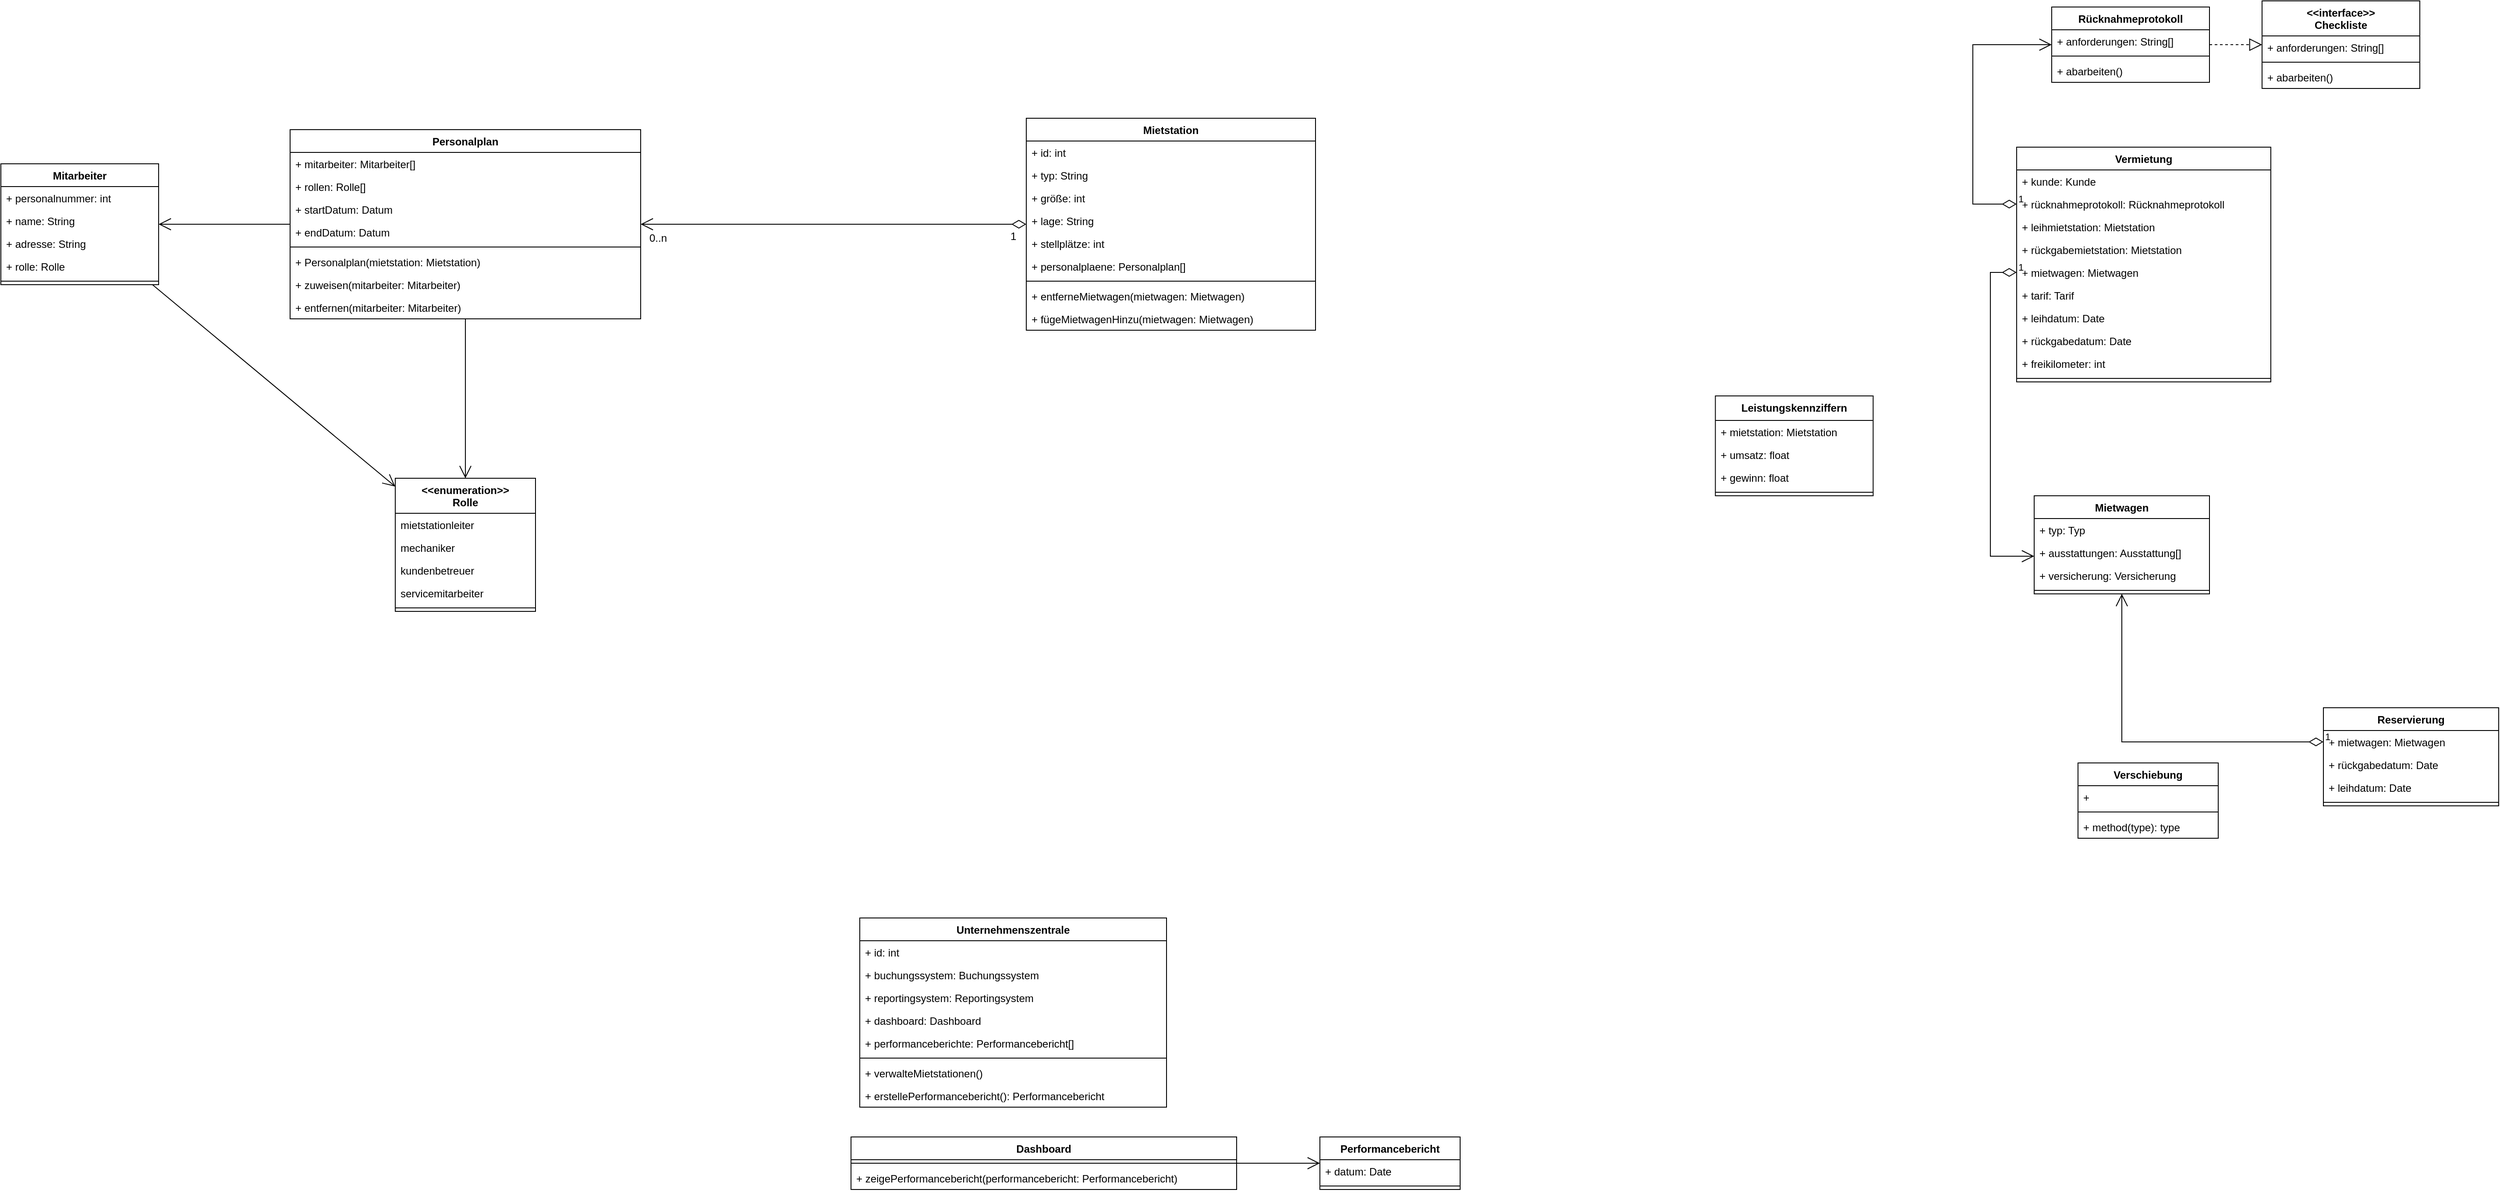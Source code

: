 <mxfile version="16.2.2" type="github">
  <diagram id="ZMPBVdDReR-dd0KNUXKv" name="Page-1">
    <mxGraphModel dx="2926" dy="755" grid="1" gridSize="10" guides="1" tooltips="1" connect="1" arrows="1" fold="1" page="1" pageScale="1" pageWidth="1600" pageHeight="900" math="0" shadow="0">
      <root>
        <mxCell id="0" />
        <mxCell id="1" parent="0" />
        <mxCell id="JOfPQrPtgQj5ozjjMgrj-1" value="Mietstation" style="swimlane;fontStyle=1;align=center;verticalAlign=top;childLayout=stackLayout;horizontal=1;startSize=26;horizontalStack=0;resizeParent=1;resizeParentMax=0;resizeLast=0;collapsible=1;marginBottom=0;" parent="1" vertex="1">
          <mxGeometry x="-80" y="167" width="330" height="242" as="geometry" />
        </mxCell>
        <mxCell id="JOfPQrPtgQj5ozjjMgrj-76" value="+ id: int" style="text;strokeColor=none;fillColor=none;align=left;verticalAlign=top;spacingLeft=4;spacingRight=4;overflow=hidden;rotatable=0;points=[[0,0.5],[1,0.5]];portConstraint=eastwest;" parent="JOfPQrPtgQj5ozjjMgrj-1" vertex="1">
          <mxGeometry y="26" width="330" height="26" as="geometry" />
        </mxCell>
        <mxCell id="JOfPQrPtgQj5ozjjMgrj-2" value="+ typ: String" style="text;strokeColor=none;fillColor=none;align=left;verticalAlign=top;spacingLeft=4;spacingRight=4;overflow=hidden;rotatable=0;points=[[0,0.5],[1,0.5]];portConstraint=eastwest;" parent="JOfPQrPtgQj5ozjjMgrj-1" vertex="1">
          <mxGeometry y="52" width="330" height="26" as="geometry" />
        </mxCell>
        <mxCell id="JOfPQrPtgQj5ozjjMgrj-73" value="+ größe: int" style="text;strokeColor=none;fillColor=none;align=left;verticalAlign=top;spacingLeft=4;spacingRight=4;overflow=hidden;rotatable=0;points=[[0,0.5],[1,0.5]];portConstraint=eastwest;" parent="JOfPQrPtgQj5ozjjMgrj-1" vertex="1">
          <mxGeometry y="78" width="330" height="26" as="geometry" />
        </mxCell>
        <mxCell id="JOfPQrPtgQj5ozjjMgrj-74" value="+ lage: String" style="text;strokeColor=none;fillColor=none;align=left;verticalAlign=top;spacingLeft=4;spacingRight=4;overflow=hidden;rotatable=0;points=[[0,0.5],[1,0.5]];portConstraint=eastwest;" parent="JOfPQrPtgQj5ozjjMgrj-1" vertex="1">
          <mxGeometry y="104" width="330" height="26" as="geometry" />
        </mxCell>
        <mxCell id="JOfPQrPtgQj5ozjjMgrj-77" value="+ stellplätze: int" style="text;strokeColor=none;fillColor=none;align=left;verticalAlign=top;spacingLeft=4;spacingRight=4;overflow=hidden;rotatable=0;points=[[0,0.5],[1,0.5]];portConstraint=eastwest;" parent="JOfPQrPtgQj5ozjjMgrj-1" vertex="1">
          <mxGeometry y="130" width="330" height="26" as="geometry" />
        </mxCell>
        <mxCell id="keo7LRHrqXR6IUppqkBO-17" value="+ personalplaene: Personalplan[]" style="text;strokeColor=none;fillColor=none;align=left;verticalAlign=top;spacingLeft=4;spacingRight=4;overflow=hidden;rotatable=0;points=[[0,0.5],[1,0.5]];portConstraint=eastwest;fontSize=12;" vertex="1" parent="JOfPQrPtgQj5ozjjMgrj-1">
          <mxGeometry y="156" width="330" height="26" as="geometry" />
        </mxCell>
        <mxCell id="JOfPQrPtgQj5ozjjMgrj-3" value="" style="line;strokeWidth=1;fillColor=none;align=left;verticalAlign=middle;spacingTop=-1;spacingLeft=3;spacingRight=3;rotatable=0;labelPosition=right;points=[];portConstraint=eastwest;" parent="JOfPQrPtgQj5ozjjMgrj-1" vertex="1">
          <mxGeometry y="182" width="330" height="8" as="geometry" />
        </mxCell>
        <mxCell id="JOfPQrPtgQj5ozjjMgrj-243" value="+ entferneMietwagen(mietwagen: Mietwagen)" style="text;strokeColor=none;fillColor=none;align=left;verticalAlign=top;spacingLeft=4;spacingRight=4;overflow=hidden;rotatable=0;points=[[0,0.5],[1,0.5]];portConstraint=eastwest;" parent="JOfPQrPtgQj5ozjjMgrj-1" vertex="1">
          <mxGeometry y="190" width="330" height="26" as="geometry" />
        </mxCell>
        <mxCell id="JOfPQrPtgQj5ozjjMgrj-244" value="+ fügeMietwagenHinzu(mietwagen: Mietwagen)" style="text;strokeColor=none;fillColor=none;align=left;verticalAlign=top;spacingLeft=4;spacingRight=4;overflow=hidden;rotatable=0;points=[[0,0.5],[1,0.5]];portConstraint=eastwest;" parent="JOfPQrPtgQj5ozjjMgrj-1" vertex="1">
          <mxGeometry y="216" width="330" height="26" as="geometry" />
        </mxCell>
        <mxCell id="JOfPQrPtgQj5ozjjMgrj-5" value="Mietwagen" style="swimlane;fontStyle=1;align=center;verticalAlign=top;childLayout=stackLayout;horizontal=1;startSize=26;horizontalStack=0;resizeParent=1;resizeParentMax=0;resizeLast=0;collapsible=1;marginBottom=0;" parent="1" vertex="1">
          <mxGeometry x="1070" y="598" width="200" height="112" as="geometry" />
        </mxCell>
        <mxCell id="JOfPQrPtgQj5ozjjMgrj-6" value="+ typ: Typ" style="text;strokeColor=none;fillColor=none;align=left;verticalAlign=top;spacingLeft=4;spacingRight=4;overflow=hidden;rotatable=0;points=[[0,0.5],[1,0.5]];portConstraint=eastwest;" parent="JOfPQrPtgQj5ozjjMgrj-5" vertex="1">
          <mxGeometry y="26" width="200" height="26" as="geometry" />
        </mxCell>
        <mxCell id="JOfPQrPtgQj5ozjjMgrj-115" value="+ ausstattungen: Ausstattung[]" style="text;strokeColor=none;fillColor=none;align=left;verticalAlign=top;spacingLeft=4;spacingRight=4;overflow=hidden;rotatable=0;points=[[0,0.5],[1,0.5]];portConstraint=eastwest;" parent="JOfPQrPtgQj5ozjjMgrj-5" vertex="1">
          <mxGeometry y="52" width="200" height="26" as="geometry" />
        </mxCell>
        <mxCell id="JOfPQrPtgQj5ozjjMgrj-118" value="+ versicherung: Versicherung" style="text;strokeColor=none;fillColor=none;align=left;verticalAlign=top;spacingLeft=4;spacingRight=4;overflow=hidden;rotatable=0;points=[[0,0.5],[1,0.5]];portConstraint=eastwest;" parent="JOfPQrPtgQj5ozjjMgrj-5" vertex="1">
          <mxGeometry y="78" width="200" height="26" as="geometry" />
        </mxCell>
        <mxCell id="JOfPQrPtgQj5ozjjMgrj-7" value="" style="line;strokeWidth=1;fillColor=none;align=left;verticalAlign=middle;spacingTop=-1;spacingLeft=3;spacingRight=3;rotatable=0;labelPosition=right;points=[];portConstraint=eastwest;" parent="JOfPQrPtgQj5ozjjMgrj-5" vertex="1">
          <mxGeometry y="104" width="200" height="8" as="geometry" />
        </mxCell>
        <mxCell id="JOfPQrPtgQj5ozjjMgrj-29" value="Unternehmenszentrale" style="swimlane;fontStyle=1;align=center;verticalAlign=top;childLayout=stackLayout;horizontal=1;startSize=26;horizontalStack=0;resizeParent=1;resizeParentMax=0;resizeLast=0;collapsible=1;marginBottom=0;" parent="1" vertex="1">
          <mxGeometry x="-270" y="1080" width="350" height="216" as="geometry" />
        </mxCell>
        <mxCell id="JOfPQrPtgQj5ozjjMgrj-75" value="+ id: int" style="text;strokeColor=none;fillColor=none;align=left;verticalAlign=top;spacingLeft=4;spacingRight=4;overflow=hidden;rotatable=0;points=[[0,0.5],[1,0.5]];portConstraint=eastwest;" parent="JOfPQrPtgQj5ozjjMgrj-29" vertex="1">
          <mxGeometry y="26" width="350" height="26" as="geometry" />
        </mxCell>
        <mxCell id="JOfPQrPtgQj5ozjjMgrj-182" value="+ buchungssystem: Buchungssystem" style="text;strokeColor=none;fillColor=none;align=left;verticalAlign=top;spacingLeft=4;spacingRight=4;overflow=hidden;rotatable=0;points=[[0,0.5],[1,0.5]];portConstraint=eastwest;" parent="JOfPQrPtgQj5ozjjMgrj-29" vertex="1">
          <mxGeometry y="52" width="350" height="26" as="geometry" />
        </mxCell>
        <mxCell id="JOfPQrPtgQj5ozjjMgrj-181" value="+ reportingsystem: Reportingsystem" style="text;strokeColor=none;fillColor=none;align=left;verticalAlign=top;spacingLeft=4;spacingRight=4;overflow=hidden;rotatable=0;points=[[0,0.5],[1,0.5]];portConstraint=eastwest;" parent="JOfPQrPtgQj5ozjjMgrj-29" vertex="1">
          <mxGeometry y="78" width="350" height="26" as="geometry" />
        </mxCell>
        <mxCell id="JOfPQrPtgQj5ozjjMgrj-184" value="+ dashboard: Dashboard" style="text;strokeColor=none;fillColor=none;align=left;verticalAlign=top;spacingLeft=4;spacingRight=4;overflow=hidden;rotatable=0;points=[[0,0.5],[1,0.5]];portConstraint=eastwest;" parent="JOfPQrPtgQj5ozjjMgrj-29" vertex="1">
          <mxGeometry y="104" width="350" height="26" as="geometry" />
        </mxCell>
        <mxCell id="JOfPQrPtgQj5ozjjMgrj-183" value="+ performanceberichte: Performancebericht[]" style="text;strokeColor=none;fillColor=none;align=left;verticalAlign=top;spacingLeft=4;spacingRight=4;overflow=hidden;rotatable=0;points=[[0,0.5],[1,0.5]];portConstraint=eastwest;" parent="JOfPQrPtgQj5ozjjMgrj-29" vertex="1">
          <mxGeometry y="130" width="350" height="26" as="geometry" />
        </mxCell>
        <mxCell id="JOfPQrPtgQj5ozjjMgrj-31" value="" style="line;strokeWidth=1;fillColor=none;align=left;verticalAlign=middle;spacingTop=-1;spacingLeft=3;spacingRight=3;rotatable=0;labelPosition=right;points=[];portConstraint=eastwest;" parent="JOfPQrPtgQj5ozjjMgrj-29" vertex="1">
          <mxGeometry y="156" width="350" height="8" as="geometry" />
        </mxCell>
        <mxCell id="JOfPQrPtgQj5ozjjMgrj-228" value="+ verwalteMietstationen()" style="text;strokeColor=none;fillColor=none;align=left;verticalAlign=top;spacingLeft=4;spacingRight=4;overflow=hidden;rotatable=0;points=[[0,0.5],[1,0.5]];portConstraint=eastwest;" parent="JOfPQrPtgQj5ozjjMgrj-29" vertex="1">
          <mxGeometry y="164" width="350" height="26" as="geometry" />
        </mxCell>
        <mxCell id="JOfPQrPtgQj5ozjjMgrj-101" value="+ erstellePerformancebericht(): Performancebericht" style="text;strokeColor=none;fillColor=none;align=left;verticalAlign=top;spacingLeft=4;spacingRight=4;overflow=hidden;rotatable=0;points=[[0,0.5],[1,0.5]];portConstraint=eastwest;" parent="JOfPQrPtgQj5ozjjMgrj-29" vertex="1">
          <mxGeometry y="190" width="350" height="26" as="geometry" />
        </mxCell>
        <mxCell id="JOfPQrPtgQj5ozjjMgrj-33" value="Performancebericht" style="swimlane;fontStyle=1;align=center;verticalAlign=top;childLayout=stackLayout;horizontal=1;startSize=26;horizontalStack=0;resizeParent=1;resizeParentMax=0;resizeLast=0;collapsible=1;marginBottom=0;" parent="1" vertex="1">
          <mxGeometry x="255" y="1330" width="160" height="60" as="geometry" />
        </mxCell>
        <mxCell id="JOfPQrPtgQj5ozjjMgrj-34" value="+ datum: Date" style="text;strokeColor=none;fillColor=none;align=left;verticalAlign=top;spacingLeft=4;spacingRight=4;overflow=hidden;rotatable=0;points=[[0,0.5],[1,0.5]];portConstraint=eastwest;" parent="JOfPQrPtgQj5ozjjMgrj-33" vertex="1">
          <mxGeometry y="26" width="160" height="26" as="geometry" />
        </mxCell>
        <mxCell id="JOfPQrPtgQj5ozjjMgrj-35" value="" style="line;strokeWidth=1;fillColor=none;align=left;verticalAlign=middle;spacingTop=-1;spacingLeft=3;spacingRight=3;rotatable=0;labelPosition=right;points=[];portConstraint=eastwest;" parent="JOfPQrPtgQj5ozjjMgrj-33" vertex="1">
          <mxGeometry y="52" width="160" height="8" as="geometry" />
        </mxCell>
        <mxCell id="JOfPQrPtgQj5ozjjMgrj-37" value="Dashboard" style="swimlane;fontStyle=1;align=center;verticalAlign=top;childLayout=stackLayout;horizontal=1;startSize=26;horizontalStack=0;resizeParent=1;resizeParentMax=0;resizeLast=0;collapsible=1;marginBottom=0;" parent="1" vertex="1">
          <mxGeometry x="-280" y="1330" width="440" height="60" as="geometry" />
        </mxCell>
        <mxCell id="JOfPQrPtgQj5ozjjMgrj-39" value="" style="line;strokeWidth=1;fillColor=none;align=left;verticalAlign=middle;spacingTop=-1;spacingLeft=3;spacingRight=3;rotatable=0;labelPosition=right;points=[];portConstraint=eastwest;" parent="JOfPQrPtgQj5ozjjMgrj-37" vertex="1">
          <mxGeometry y="26" width="440" height="8" as="geometry" />
        </mxCell>
        <mxCell id="JOfPQrPtgQj5ozjjMgrj-40" value="+ zeigePerformancebericht(performancebericht: Performancebericht)" style="text;strokeColor=none;fillColor=none;align=left;verticalAlign=top;spacingLeft=4;spacingRight=4;overflow=hidden;rotatable=0;points=[[0,0.5],[1,0.5]];portConstraint=eastwest;" parent="JOfPQrPtgQj5ozjjMgrj-37" vertex="1">
          <mxGeometry y="34" width="440" height="26" as="geometry" />
        </mxCell>
        <mxCell id="JOfPQrPtgQj5ozjjMgrj-41" value="Mitarbeiter" style="swimlane;fontStyle=1;align=center;verticalAlign=top;childLayout=stackLayout;horizontal=1;startSize=26;horizontalStack=0;resizeParent=1;resizeParentMax=0;resizeLast=0;collapsible=1;marginBottom=0;" parent="1" vertex="1">
          <mxGeometry x="-1250" y="219" width="180" height="138" as="geometry" />
        </mxCell>
        <mxCell id="JOfPQrPtgQj5ozjjMgrj-206" value="+ personalnummer: int" style="text;strokeColor=none;fillColor=none;align=left;verticalAlign=top;spacingLeft=4;spacingRight=4;overflow=hidden;rotatable=0;points=[[0,0.5],[1,0.5]];portConstraint=eastwest;" parent="JOfPQrPtgQj5ozjjMgrj-41" vertex="1">
          <mxGeometry y="26" width="180" height="26" as="geometry" />
        </mxCell>
        <mxCell id="keo7LRHrqXR6IUppqkBO-5" value="+ name: String" style="text;strokeColor=none;fillColor=none;align=left;verticalAlign=top;spacingLeft=4;spacingRight=4;overflow=hidden;rotatable=0;points=[[0,0.5],[1,0.5]];portConstraint=eastwest;fontSize=12;" vertex="1" parent="JOfPQrPtgQj5ozjjMgrj-41">
          <mxGeometry y="52" width="180" height="26" as="geometry" />
        </mxCell>
        <mxCell id="keo7LRHrqXR6IUppqkBO-6" value="+ adresse: String" style="text;strokeColor=none;fillColor=none;align=left;verticalAlign=top;spacingLeft=4;spacingRight=4;overflow=hidden;rotatable=0;points=[[0,0.5],[1,0.5]];portConstraint=eastwest;fontSize=12;" vertex="1" parent="JOfPQrPtgQj5ozjjMgrj-41">
          <mxGeometry y="78" width="180" height="26" as="geometry" />
        </mxCell>
        <mxCell id="JOfPQrPtgQj5ozjjMgrj-42" value="+ rolle: Rolle" style="text;strokeColor=none;fillColor=none;align=left;verticalAlign=top;spacingLeft=4;spacingRight=4;overflow=hidden;rotatable=0;points=[[0,0.5],[1,0.5]];portConstraint=eastwest;" parent="JOfPQrPtgQj5ozjjMgrj-41" vertex="1">
          <mxGeometry y="104" width="180" height="26" as="geometry" />
        </mxCell>
        <mxCell id="JOfPQrPtgQj5ozjjMgrj-43" value="" style="line;strokeWidth=1;fillColor=none;align=left;verticalAlign=middle;spacingTop=-1;spacingLeft=3;spacingRight=3;rotatable=0;labelPosition=right;points=[];portConstraint=eastwest;" parent="JOfPQrPtgQj5ozjjMgrj-41" vertex="1">
          <mxGeometry y="130" width="180" height="8" as="geometry" />
        </mxCell>
        <mxCell id="JOfPQrPtgQj5ozjjMgrj-45" value="&lt;&lt;enumeration&gt;&gt;&#xa;Rolle" style="swimlane;fontStyle=1;align=center;verticalAlign=top;childLayout=stackLayout;horizontal=1;startSize=40;horizontalStack=0;resizeParent=1;resizeParentMax=0;resizeLast=0;collapsible=1;marginBottom=0;" parent="1" vertex="1">
          <mxGeometry x="-800" y="578" width="160" height="152" as="geometry" />
        </mxCell>
        <mxCell id="JOfPQrPtgQj5ozjjMgrj-46" value="mietstationleiter" style="text;strokeColor=none;fillColor=none;align=left;verticalAlign=top;spacingLeft=4;spacingRight=4;overflow=hidden;rotatable=0;points=[[0,0.5],[1,0.5]];portConstraint=eastwest;" parent="JOfPQrPtgQj5ozjjMgrj-45" vertex="1">
          <mxGeometry y="40" width="160" height="26" as="geometry" />
        </mxCell>
        <mxCell id="keo7LRHrqXR6IUppqkBO-7" value="mechaniker" style="text;strokeColor=none;fillColor=none;align=left;verticalAlign=top;spacingLeft=4;spacingRight=4;overflow=hidden;rotatable=0;points=[[0,0.5],[1,0.5]];portConstraint=eastwest;fontSize=12;" vertex="1" parent="JOfPQrPtgQj5ozjjMgrj-45">
          <mxGeometry y="66" width="160" height="26" as="geometry" />
        </mxCell>
        <mxCell id="keo7LRHrqXR6IUppqkBO-8" value="kundenbetreuer" style="text;strokeColor=none;fillColor=none;align=left;verticalAlign=top;spacingLeft=4;spacingRight=4;overflow=hidden;rotatable=0;points=[[0,0.5],[1,0.5]];portConstraint=eastwest;fontSize=12;" vertex="1" parent="JOfPQrPtgQj5ozjjMgrj-45">
          <mxGeometry y="92" width="160" height="26" as="geometry" />
        </mxCell>
        <mxCell id="keo7LRHrqXR6IUppqkBO-9" value="servicemitarbeiter" style="text;strokeColor=none;fillColor=none;align=left;verticalAlign=top;spacingLeft=4;spacingRight=4;overflow=hidden;rotatable=0;points=[[0,0.5],[1,0.5]];portConstraint=eastwest;fontSize=12;" vertex="1" parent="JOfPQrPtgQj5ozjjMgrj-45">
          <mxGeometry y="118" width="160" height="26" as="geometry" />
        </mxCell>
        <mxCell id="JOfPQrPtgQj5ozjjMgrj-47" value="" style="line;strokeWidth=1;fillColor=none;align=left;verticalAlign=middle;spacingTop=-1;spacingLeft=3;spacingRight=3;rotatable=0;labelPosition=right;points=[];portConstraint=eastwest;" parent="JOfPQrPtgQj5ozjjMgrj-45" vertex="1">
          <mxGeometry y="144" width="160" height="8" as="geometry" />
        </mxCell>
        <mxCell id="JOfPQrPtgQj5ozjjMgrj-53" value="Vermietung" style="swimlane;fontStyle=1;align=center;verticalAlign=top;childLayout=stackLayout;horizontal=1;startSize=26;horizontalStack=0;resizeParent=1;resizeParentMax=0;resizeLast=0;collapsible=1;marginBottom=0;" parent="1" vertex="1">
          <mxGeometry x="1050" y="200" width="290" height="268" as="geometry" />
        </mxCell>
        <mxCell id="JOfPQrPtgQj5ozjjMgrj-54" value="+ kunde: Kunde" style="text;strokeColor=none;fillColor=none;align=left;verticalAlign=top;spacingLeft=4;spacingRight=4;overflow=hidden;rotatable=0;points=[[0,0.5],[1,0.5]];portConstraint=eastwest;" parent="JOfPQrPtgQj5ozjjMgrj-53" vertex="1">
          <mxGeometry y="26" width="290" height="26" as="geometry" />
        </mxCell>
        <mxCell id="JOfPQrPtgQj5ozjjMgrj-144" value="+ rücknahmeprotokoll: Rücknahmeprotokoll" style="text;strokeColor=none;fillColor=none;align=left;verticalAlign=top;spacingLeft=4;spacingRight=4;overflow=hidden;rotatable=0;points=[[0,0.5],[1,0.5]];portConstraint=eastwest;" parent="JOfPQrPtgQj5ozjjMgrj-53" vertex="1">
          <mxGeometry y="52" width="290" height="26" as="geometry" />
        </mxCell>
        <mxCell id="JOfPQrPtgQj5ozjjMgrj-91" value="+ leihmietstation: Mietstation" style="text;strokeColor=none;fillColor=none;align=left;verticalAlign=top;spacingLeft=4;spacingRight=4;overflow=hidden;rotatable=0;points=[[0,0.5],[1,0.5]];portConstraint=eastwest;" parent="JOfPQrPtgQj5ozjjMgrj-53" vertex="1">
          <mxGeometry y="78" width="290" height="26" as="geometry" />
        </mxCell>
        <mxCell id="JOfPQrPtgQj5ozjjMgrj-100" value="+ rückgabemietstation: Mietstation" style="text;strokeColor=none;fillColor=none;align=left;verticalAlign=top;spacingLeft=4;spacingRight=4;overflow=hidden;rotatable=0;points=[[0,0.5],[1,0.5]];portConstraint=eastwest;" parent="JOfPQrPtgQj5ozjjMgrj-53" vertex="1">
          <mxGeometry y="104" width="290" height="26" as="geometry" />
        </mxCell>
        <mxCell id="JOfPQrPtgQj5ozjjMgrj-92" value="+ mietwagen: Mietwagen" style="text;strokeColor=none;fillColor=none;align=left;verticalAlign=top;spacingLeft=4;spacingRight=4;overflow=hidden;rotatable=0;points=[[0,0.5],[1,0.5]];portConstraint=eastwest;" parent="JOfPQrPtgQj5ozjjMgrj-53" vertex="1">
          <mxGeometry y="130" width="290" height="26" as="geometry" />
        </mxCell>
        <mxCell id="JOfPQrPtgQj5ozjjMgrj-107" value="+ tarif: Tarif" style="text;strokeColor=none;fillColor=none;align=left;verticalAlign=top;spacingLeft=4;spacingRight=4;overflow=hidden;rotatable=0;points=[[0,0.5],[1,0.5]];portConstraint=eastwest;" parent="JOfPQrPtgQj5ozjjMgrj-53" vertex="1">
          <mxGeometry y="156" width="290" height="26" as="geometry" />
        </mxCell>
        <mxCell id="JOfPQrPtgQj5ozjjMgrj-94" value="+ leihdatum: Date" style="text;strokeColor=none;fillColor=none;align=left;verticalAlign=top;spacingLeft=4;spacingRight=4;overflow=hidden;rotatable=0;points=[[0,0.5],[1,0.5]];portConstraint=eastwest;" parent="JOfPQrPtgQj5ozjjMgrj-53" vertex="1">
          <mxGeometry y="182" width="290" height="26" as="geometry" />
        </mxCell>
        <mxCell id="JOfPQrPtgQj5ozjjMgrj-95" value="+ rückgabedatum: Date" style="text;strokeColor=none;fillColor=none;align=left;verticalAlign=top;spacingLeft=4;spacingRight=4;overflow=hidden;rotatable=0;points=[[0,0.5],[1,0.5]];portConstraint=eastwest;" parent="JOfPQrPtgQj5ozjjMgrj-53" vertex="1">
          <mxGeometry y="208" width="290" height="26" as="geometry" />
        </mxCell>
        <mxCell id="JOfPQrPtgQj5ozjjMgrj-119" value="+ freikilometer: int" style="text;strokeColor=none;fillColor=none;align=left;verticalAlign=top;spacingLeft=4;spacingRight=4;overflow=hidden;rotatable=0;points=[[0,0.5],[1,0.5]];portConstraint=eastwest;" parent="JOfPQrPtgQj5ozjjMgrj-53" vertex="1">
          <mxGeometry y="234" width="290" height="26" as="geometry" />
        </mxCell>
        <mxCell id="JOfPQrPtgQj5ozjjMgrj-55" value="" style="line;strokeWidth=1;fillColor=none;align=left;verticalAlign=middle;spacingTop=-1;spacingLeft=3;spacingRight=3;rotatable=0;labelPosition=right;points=[];portConstraint=eastwest;" parent="JOfPQrPtgQj5ozjjMgrj-53" vertex="1">
          <mxGeometry y="260" width="290" height="8" as="geometry" />
        </mxCell>
        <mxCell id="JOfPQrPtgQj5ozjjMgrj-110" value="1" style="endArrow=open;html=1;endSize=12;startArrow=diamondThin;startSize=14;startFill=0;edgeStyle=orthogonalEdgeStyle;align=left;verticalAlign=bottom;rounded=0;exitX=0;exitY=0.5;exitDx=0;exitDy=0;" parent="1" source="JOfPQrPtgQj5ozjjMgrj-92" target="JOfPQrPtgQj5ozjjMgrj-5" edge="1">
          <mxGeometry x="-1" y="3" relative="1" as="geometry">
            <mxPoint x="990" y="420" as="sourcePoint" />
            <mxPoint x="1150" y="420" as="targetPoint" />
            <Array as="points">
              <mxPoint x="1020" y="343" />
              <mxPoint x="1020" y="667" />
            </Array>
          </mxGeometry>
        </mxCell>
        <mxCell id="JOfPQrPtgQj5ozjjMgrj-125" value="Reservierung" style="swimlane;fontStyle=1;align=center;verticalAlign=top;childLayout=stackLayout;horizontal=1;startSize=26;horizontalStack=0;resizeParent=1;resizeParentMax=0;resizeLast=0;collapsible=1;marginBottom=0;" parent="1" vertex="1">
          <mxGeometry x="1400" y="840" width="200" height="112" as="geometry" />
        </mxCell>
        <mxCell id="JOfPQrPtgQj5ozjjMgrj-129" value="+ mietwagen: Mietwagen" style="text;strokeColor=none;fillColor=none;align=left;verticalAlign=top;spacingLeft=4;spacingRight=4;overflow=hidden;rotatable=0;points=[[0,0.5],[1,0.5]];portConstraint=eastwest;" parent="JOfPQrPtgQj5ozjjMgrj-125" vertex="1">
          <mxGeometry y="26" width="200" height="26" as="geometry" />
        </mxCell>
        <mxCell id="JOfPQrPtgQj5ozjjMgrj-131" value="+ rückgabedatum: Date" style="text;strokeColor=none;fillColor=none;align=left;verticalAlign=top;spacingLeft=4;spacingRight=4;overflow=hidden;rotatable=0;points=[[0,0.5],[1,0.5]];portConstraint=eastwest;" parent="JOfPQrPtgQj5ozjjMgrj-125" vertex="1">
          <mxGeometry y="52" width="200" height="26" as="geometry" />
        </mxCell>
        <mxCell id="JOfPQrPtgQj5ozjjMgrj-130" value="+ leihdatum: Date" style="text;strokeColor=none;fillColor=none;align=left;verticalAlign=top;spacingLeft=4;spacingRight=4;overflow=hidden;rotatable=0;points=[[0,0.5],[1,0.5]];portConstraint=eastwest;" parent="JOfPQrPtgQj5ozjjMgrj-125" vertex="1">
          <mxGeometry y="78" width="200" height="26" as="geometry" />
        </mxCell>
        <mxCell id="JOfPQrPtgQj5ozjjMgrj-127" value="" style="line;strokeWidth=1;fillColor=none;align=left;verticalAlign=middle;spacingTop=-1;spacingLeft=3;spacingRight=3;rotatable=0;labelPosition=right;points=[];portConstraint=eastwest;" parent="JOfPQrPtgQj5ozjjMgrj-125" vertex="1">
          <mxGeometry y="104" width="200" height="8" as="geometry" />
        </mxCell>
        <mxCell id="JOfPQrPtgQj5ozjjMgrj-135" value="1" style="endArrow=open;html=1;endSize=12;startArrow=diamondThin;startSize=14;startFill=0;edgeStyle=orthogonalEdgeStyle;align=left;verticalAlign=bottom;rounded=0;exitX=0;exitY=0.5;exitDx=0;exitDy=0;" parent="1" source="JOfPQrPtgQj5ozjjMgrj-129" target="JOfPQrPtgQj5ozjjMgrj-5" edge="1">
          <mxGeometry x="-1" y="3" relative="1" as="geometry">
            <mxPoint x="870" y="240" as="sourcePoint" />
            <mxPoint x="1030" y="240" as="targetPoint" />
            <Array as="points">
              <mxPoint x="1170" y="879" />
            </Array>
          </mxGeometry>
        </mxCell>
        <mxCell id="JOfPQrPtgQj5ozjjMgrj-140" value="Rücknahmeprotokoll" style="swimlane;fontStyle=1;align=center;verticalAlign=top;childLayout=stackLayout;horizontal=1;startSize=26;horizontalStack=0;resizeParent=1;resizeParentMax=0;resizeLast=0;collapsible=1;marginBottom=0;" parent="1" vertex="1">
          <mxGeometry x="1090" y="40" width="180" height="86" as="geometry" />
        </mxCell>
        <mxCell id="JOfPQrPtgQj5ozjjMgrj-141" value="+ anforderungen: String[]" style="text;strokeColor=none;fillColor=none;align=left;verticalAlign=top;spacingLeft=4;spacingRight=4;overflow=hidden;rotatable=0;points=[[0,0.5],[1,0.5]];portConstraint=eastwest;" parent="JOfPQrPtgQj5ozjjMgrj-140" vertex="1">
          <mxGeometry y="26" width="180" height="26" as="geometry" />
        </mxCell>
        <mxCell id="JOfPQrPtgQj5ozjjMgrj-142" value="" style="line;strokeWidth=1;fillColor=none;align=left;verticalAlign=middle;spacingTop=-1;spacingLeft=3;spacingRight=3;rotatable=0;labelPosition=right;points=[];portConstraint=eastwest;" parent="JOfPQrPtgQj5ozjjMgrj-140" vertex="1">
          <mxGeometry y="52" width="180" height="8" as="geometry" />
        </mxCell>
        <mxCell id="JOfPQrPtgQj5ozjjMgrj-143" value="+ abarbeiten()" style="text;strokeColor=none;fillColor=none;align=left;verticalAlign=top;spacingLeft=4;spacingRight=4;overflow=hidden;rotatable=0;points=[[0,0.5],[1,0.5]];portConstraint=eastwest;" parent="JOfPQrPtgQj5ozjjMgrj-140" vertex="1">
          <mxGeometry y="60" width="180" height="26" as="geometry" />
        </mxCell>
        <mxCell id="JOfPQrPtgQj5ozjjMgrj-146" value="1" style="endArrow=open;html=1;endSize=12;startArrow=diamondThin;startSize=14;startFill=0;edgeStyle=orthogonalEdgeStyle;align=left;verticalAlign=bottom;rounded=0;exitX=0;exitY=0.5;exitDx=0;exitDy=0;" parent="1" source="JOfPQrPtgQj5ozjjMgrj-144" target="JOfPQrPtgQj5ozjjMgrj-140" edge="1">
          <mxGeometry x="-1" y="3" relative="1" as="geometry">
            <mxPoint x="830" y="80" as="sourcePoint" />
            <mxPoint x="990" y="80" as="targetPoint" />
            <Array as="points">
              <mxPoint x="1000" y="265" />
              <mxPoint x="1000" y="83" />
            </Array>
          </mxGeometry>
        </mxCell>
        <mxCell id="JOfPQrPtgQj5ozjjMgrj-147" value="&lt;&lt;interface&gt;&gt;&#xa;Checkliste" style="swimlane;fontStyle=1;align=center;verticalAlign=top;childLayout=stackLayout;horizontal=1;startSize=40;horizontalStack=0;resizeParent=1;resizeParentMax=0;resizeLast=0;collapsible=1;marginBottom=0;" parent="1" vertex="1">
          <mxGeometry x="1330" y="33" width="180" height="100" as="geometry" />
        </mxCell>
        <mxCell id="JOfPQrPtgQj5ozjjMgrj-148" value="+ anforderungen: String[]" style="text;strokeColor=none;fillColor=none;align=left;verticalAlign=top;spacingLeft=4;spacingRight=4;overflow=hidden;rotatable=0;points=[[0,0.5],[1,0.5]];portConstraint=eastwest;" parent="JOfPQrPtgQj5ozjjMgrj-147" vertex="1">
          <mxGeometry y="40" width="180" height="26" as="geometry" />
        </mxCell>
        <mxCell id="JOfPQrPtgQj5ozjjMgrj-149" value="" style="line;strokeWidth=1;fillColor=none;align=left;verticalAlign=middle;spacingTop=-1;spacingLeft=3;spacingRight=3;rotatable=0;labelPosition=right;points=[];portConstraint=eastwest;" parent="JOfPQrPtgQj5ozjjMgrj-147" vertex="1">
          <mxGeometry y="66" width="180" height="8" as="geometry" />
        </mxCell>
        <mxCell id="JOfPQrPtgQj5ozjjMgrj-150" value="+ abarbeiten()" style="text;strokeColor=none;fillColor=none;align=left;verticalAlign=top;spacingLeft=4;spacingRight=4;overflow=hidden;rotatable=0;points=[[0,0.5],[1,0.5]];portConstraint=eastwest;" parent="JOfPQrPtgQj5ozjjMgrj-147" vertex="1">
          <mxGeometry y="74" width="180" height="26" as="geometry" />
        </mxCell>
        <mxCell id="JOfPQrPtgQj5ozjjMgrj-151" value="" style="endArrow=block;endFill=0;endSize=12;html=1;rounded=0;dashed=1;" parent="1" source="JOfPQrPtgQj5ozjjMgrj-140" target="JOfPQrPtgQj5ozjjMgrj-147" edge="1">
          <mxGeometry width="160" relative="1" as="geometry">
            <mxPoint x="760" y="70" as="sourcePoint" />
            <mxPoint x="920" y="70" as="targetPoint" />
          </mxGeometry>
        </mxCell>
        <mxCell id="JOfPQrPtgQj5ozjjMgrj-156" value="Leistungskennziffern" style="swimlane;fontStyle=1;align=center;verticalAlign=top;childLayout=stackLayout;horizontal=1;startSize=28;horizontalStack=0;resizeParent=1;resizeParentMax=0;resizeLast=0;collapsible=1;marginBottom=0;" parent="1" vertex="1">
          <mxGeometry x="706.25" y="484" width="180" height="114" as="geometry" />
        </mxCell>
        <mxCell id="JOfPQrPtgQj5ozjjMgrj-233" value="+ mietstation: Mietstation" style="text;strokeColor=none;fillColor=none;align=left;verticalAlign=top;spacingLeft=4;spacingRight=4;overflow=hidden;rotatable=0;points=[[0,0.5],[1,0.5]];portConstraint=eastwest;" parent="JOfPQrPtgQj5ozjjMgrj-156" vertex="1">
          <mxGeometry y="28" width="180" height="26" as="geometry" />
        </mxCell>
        <mxCell id="JOfPQrPtgQj5ozjjMgrj-162" value="+ umsatz: float" style="text;strokeColor=none;fillColor=none;align=left;verticalAlign=top;spacingLeft=4;spacingRight=4;overflow=hidden;rotatable=0;points=[[0,0.5],[1,0.5]];portConstraint=eastwest;" parent="JOfPQrPtgQj5ozjjMgrj-156" vertex="1">
          <mxGeometry y="54" width="180" height="26" as="geometry" />
        </mxCell>
        <mxCell id="JOfPQrPtgQj5ozjjMgrj-176" value="+ gewinn: float" style="text;strokeColor=none;fillColor=none;align=left;verticalAlign=top;spacingLeft=4;spacingRight=4;overflow=hidden;rotatable=0;points=[[0,0.5],[1,0.5]];portConstraint=eastwest;" parent="JOfPQrPtgQj5ozjjMgrj-156" vertex="1">
          <mxGeometry y="80" width="180" height="26" as="geometry" />
        </mxCell>
        <mxCell id="JOfPQrPtgQj5ozjjMgrj-158" value="" style="line;strokeWidth=1;fillColor=none;align=left;verticalAlign=middle;spacingTop=-1;spacingLeft=3;spacingRight=3;rotatable=0;labelPosition=right;points=[];portConstraint=eastwest;" parent="JOfPQrPtgQj5ozjjMgrj-156" vertex="1">
          <mxGeometry y="106" width="180" height="8" as="geometry" />
        </mxCell>
        <mxCell id="JOfPQrPtgQj5ozjjMgrj-180" value="" style="endArrow=open;endFill=1;endSize=12;html=1;rounded=0;" parent="1" source="JOfPQrPtgQj5ozjjMgrj-37" target="JOfPQrPtgQj5ozjjMgrj-33" edge="1">
          <mxGeometry width="160" relative="1" as="geometry">
            <mxPoint x="530" y="1220" as="sourcePoint" />
            <mxPoint x="690" y="1220" as="targetPoint" />
          </mxGeometry>
        </mxCell>
        <mxCell id="JOfPQrPtgQj5ozjjMgrj-196" value="Personalplan" style="swimlane;fontStyle=1;align=center;verticalAlign=top;childLayout=stackLayout;horizontal=1;startSize=26;horizontalStack=0;resizeParent=1;resizeParentMax=0;resizeLast=0;collapsible=1;marginBottom=0;" parent="1" vertex="1">
          <mxGeometry x="-920" y="180" width="400" height="216" as="geometry" />
        </mxCell>
        <mxCell id="JOfPQrPtgQj5ozjjMgrj-217" value="+ mitarbeiter: Mitarbeiter[]" style="text;strokeColor=none;fillColor=none;align=left;verticalAlign=top;spacingLeft=4;spacingRight=4;overflow=hidden;rotatable=0;points=[[0,0.5],[1,0.5]];portConstraint=eastwest;" parent="JOfPQrPtgQj5ozjjMgrj-196" vertex="1">
          <mxGeometry y="26" width="400" height="26" as="geometry" />
        </mxCell>
        <mxCell id="keo7LRHrqXR6IUppqkBO-4" value="+ rollen: Rolle[]" style="text;strokeColor=none;fillColor=none;align=left;verticalAlign=top;spacingLeft=4;spacingRight=4;overflow=hidden;rotatable=0;points=[[0,0.5],[1,0.5]];portConstraint=eastwest;fontSize=12;" vertex="1" parent="JOfPQrPtgQj5ozjjMgrj-196">
          <mxGeometry y="52" width="400" height="26" as="geometry" />
        </mxCell>
        <mxCell id="keo7LRHrqXR6IUppqkBO-2" value="+ startDatum: Datum" style="text;strokeColor=none;fillColor=none;align=left;verticalAlign=top;spacingLeft=4;spacingRight=4;overflow=hidden;rotatable=0;points=[[0,0.5],[1,0.5]];portConstraint=eastwest;fontSize=12;" vertex="1" parent="JOfPQrPtgQj5ozjjMgrj-196">
          <mxGeometry y="78" width="400" height="26" as="geometry" />
        </mxCell>
        <mxCell id="keo7LRHrqXR6IUppqkBO-3" value="+ endDatum: Datum" style="text;strokeColor=none;fillColor=none;align=left;verticalAlign=top;spacingLeft=4;spacingRight=4;overflow=hidden;rotatable=0;points=[[0,0.5],[1,0.5]];portConstraint=eastwest;fontSize=12;" vertex="1" parent="JOfPQrPtgQj5ozjjMgrj-196">
          <mxGeometry y="104" width="400" height="26" as="geometry" />
        </mxCell>
        <mxCell id="JOfPQrPtgQj5ozjjMgrj-198" value="" style="line;strokeWidth=1;fillColor=none;align=left;verticalAlign=middle;spacingTop=-1;spacingLeft=3;spacingRight=3;rotatable=0;labelPosition=right;points=[];portConstraint=eastwest;" parent="JOfPQrPtgQj5ozjjMgrj-196" vertex="1">
          <mxGeometry y="130" width="400" height="8" as="geometry" />
        </mxCell>
        <mxCell id="JOfPQrPtgQj5ozjjMgrj-218" value="+ Personalplan(mietstation: Mietstation)" style="text;strokeColor=none;fillColor=none;align=left;verticalAlign=top;spacingLeft=4;spacingRight=4;overflow=hidden;rotatable=0;points=[[0,0.5],[1,0.5]];portConstraint=eastwest;" parent="JOfPQrPtgQj5ozjjMgrj-196" vertex="1">
          <mxGeometry y="138" width="400" height="26" as="geometry" />
        </mxCell>
        <mxCell id="JOfPQrPtgQj5ozjjMgrj-199" value="+ zuweisen(mitarbeiter: Mitarbeiter)" style="text;strokeColor=none;fillColor=none;align=left;verticalAlign=top;spacingLeft=4;spacingRight=4;overflow=hidden;rotatable=0;points=[[0,0.5],[1,0.5]];portConstraint=eastwest;" parent="JOfPQrPtgQj5ozjjMgrj-196" vertex="1">
          <mxGeometry y="164" width="400" height="26" as="geometry" />
        </mxCell>
        <mxCell id="JOfPQrPtgQj5ozjjMgrj-219" value="+ entfernen(mitarbeiter: Mitarbeiter)" style="text;strokeColor=none;fillColor=none;align=left;verticalAlign=top;spacingLeft=4;spacingRight=4;overflow=hidden;rotatable=0;points=[[0,0.5],[1,0.5]];portConstraint=eastwest;" parent="JOfPQrPtgQj5ozjjMgrj-196" vertex="1">
          <mxGeometry y="190" width="400" height="26" as="geometry" />
        </mxCell>
        <mxCell id="JOfPQrPtgQj5ozjjMgrj-239" value="Verschiebung" style="swimlane;fontStyle=1;align=center;verticalAlign=top;childLayout=stackLayout;horizontal=1;startSize=26;horizontalStack=0;resizeParent=1;resizeParentMax=0;resizeLast=0;collapsible=1;marginBottom=0;" parent="1" vertex="1">
          <mxGeometry x="1120" y="903" width="160" height="86" as="geometry" />
        </mxCell>
        <mxCell id="JOfPQrPtgQj5ozjjMgrj-240" value="+ " style="text;strokeColor=none;fillColor=none;align=left;verticalAlign=top;spacingLeft=4;spacingRight=4;overflow=hidden;rotatable=0;points=[[0,0.5],[1,0.5]];portConstraint=eastwest;" parent="JOfPQrPtgQj5ozjjMgrj-239" vertex="1">
          <mxGeometry y="26" width="160" height="26" as="geometry" />
        </mxCell>
        <mxCell id="JOfPQrPtgQj5ozjjMgrj-241" value="" style="line;strokeWidth=1;fillColor=none;align=left;verticalAlign=middle;spacingTop=-1;spacingLeft=3;spacingRight=3;rotatable=0;labelPosition=right;points=[];portConstraint=eastwest;" parent="JOfPQrPtgQj5ozjjMgrj-239" vertex="1">
          <mxGeometry y="52" width="160" height="8" as="geometry" />
        </mxCell>
        <mxCell id="JOfPQrPtgQj5ozjjMgrj-242" value="+ method(type): type" style="text;strokeColor=none;fillColor=none;align=left;verticalAlign=top;spacingLeft=4;spacingRight=4;overflow=hidden;rotatable=0;points=[[0,0.5],[1,0.5]];portConstraint=eastwest;" parent="JOfPQrPtgQj5ozjjMgrj-239" vertex="1">
          <mxGeometry y="60" width="160" height="26" as="geometry" />
        </mxCell>
        <mxCell id="keo7LRHrqXR6IUppqkBO-13" value="" style="endArrow=open;endFill=1;endSize=12;html=1;rounded=0;fontSize=12;" edge="1" parent="1" source="JOfPQrPtgQj5ozjjMgrj-41" target="JOfPQrPtgQj5ozjjMgrj-45">
          <mxGeometry width="160" relative="1" as="geometry">
            <mxPoint x="-560" y="620" as="sourcePoint" />
            <mxPoint x="-400" y="620" as="targetPoint" />
          </mxGeometry>
        </mxCell>
        <mxCell id="keo7LRHrqXR6IUppqkBO-15" value="" style="endArrow=open;endFill=1;endSize=12;html=1;rounded=0;fontSize=12;" edge="1" parent="1" source="JOfPQrPtgQj5ozjjMgrj-196" target="JOfPQrPtgQj5ozjjMgrj-41">
          <mxGeometry width="160" relative="1" as="geometry">
            <mxPoint x="-820" y="560" as="sourcePoint" />
            <mxPoint x="-660" y="560" as="targetPoint" />
          </mxGeometry>
        </mxCell>
        <mxCell id="keo7LRHrqXR6IUppqkBO-16" value="" style="endArrow=open;endFill=1;endSize=12;html=1;rounded=0;fontSize=12;" edge="1" parent="1" source="JOfPQrPtgQj5ozjjMgrj-196" target="JOfPQrPtgQj5ozjjMgrj-45">
          <mxGeometry width="160" relative="1" as="geometry">
            <mxPoint x="-330" y="340" as="sourcePoint" />
            <mxPoint x="-170" y="340" as="targetPoint" />
          </mxGeometry>
        </mxCell>
        <mxCell id="keo7LRHrqXR6IUppqkBO-18" value="" style="endArrow=open;html=1;endSize=12;startArrow=diamondThin;startSize=14;startFill=0;edgeStyle=orthogonalEdgeStyle;rounded=0;fontSize=12;" edge="1" parent="1" source="JOfPQrPtgQj5ozjjMgrj-1" target="JOfPQrPtgQj5ozjjMgrj-196">
          <mxGeometry relative="1" as="geometry">
            <mxPoint x="-240" y="410" as="sourcePoint" />
            <mxPoint x="-360" y="470" as="targetPoint" />
          </mxGeometry>
        </mxCell>
        <mxCell id="keo7LRHrqXR6IUppqkBO-19" value="1" style="edgeLabel;resizable=0;html=1;align=left;verticalAlign=top;fontSize=12;" connectable="0" vertex="1" parent="keo7LRHrqXR6IUppqkBO-18">
          <mxGeometry x="-1" relative="1" as="geometry">
            <mxPoint x="-20" as="offset" />
          </mxGeometry>
        </mxCell>
        <mxCell id="keo7LRHrqXR6IUppqkBO-20" value="0..n" style="edgeLabel;resizable=0;html=1;align=right;verticalAlign=top;fontSize=12;" connectable="0" vertex="1" parent="keo7LRHrqXR6IUppqkBO-18">
          <mxGeometry x="1" relative="1" as="geometry">
            <mxPoint x="30" y="2" as="offset" />
          </mxGeometry>
        </mxCell>
      </root>
    </mxGraphModel>
  </diagram>
</mxfile>
